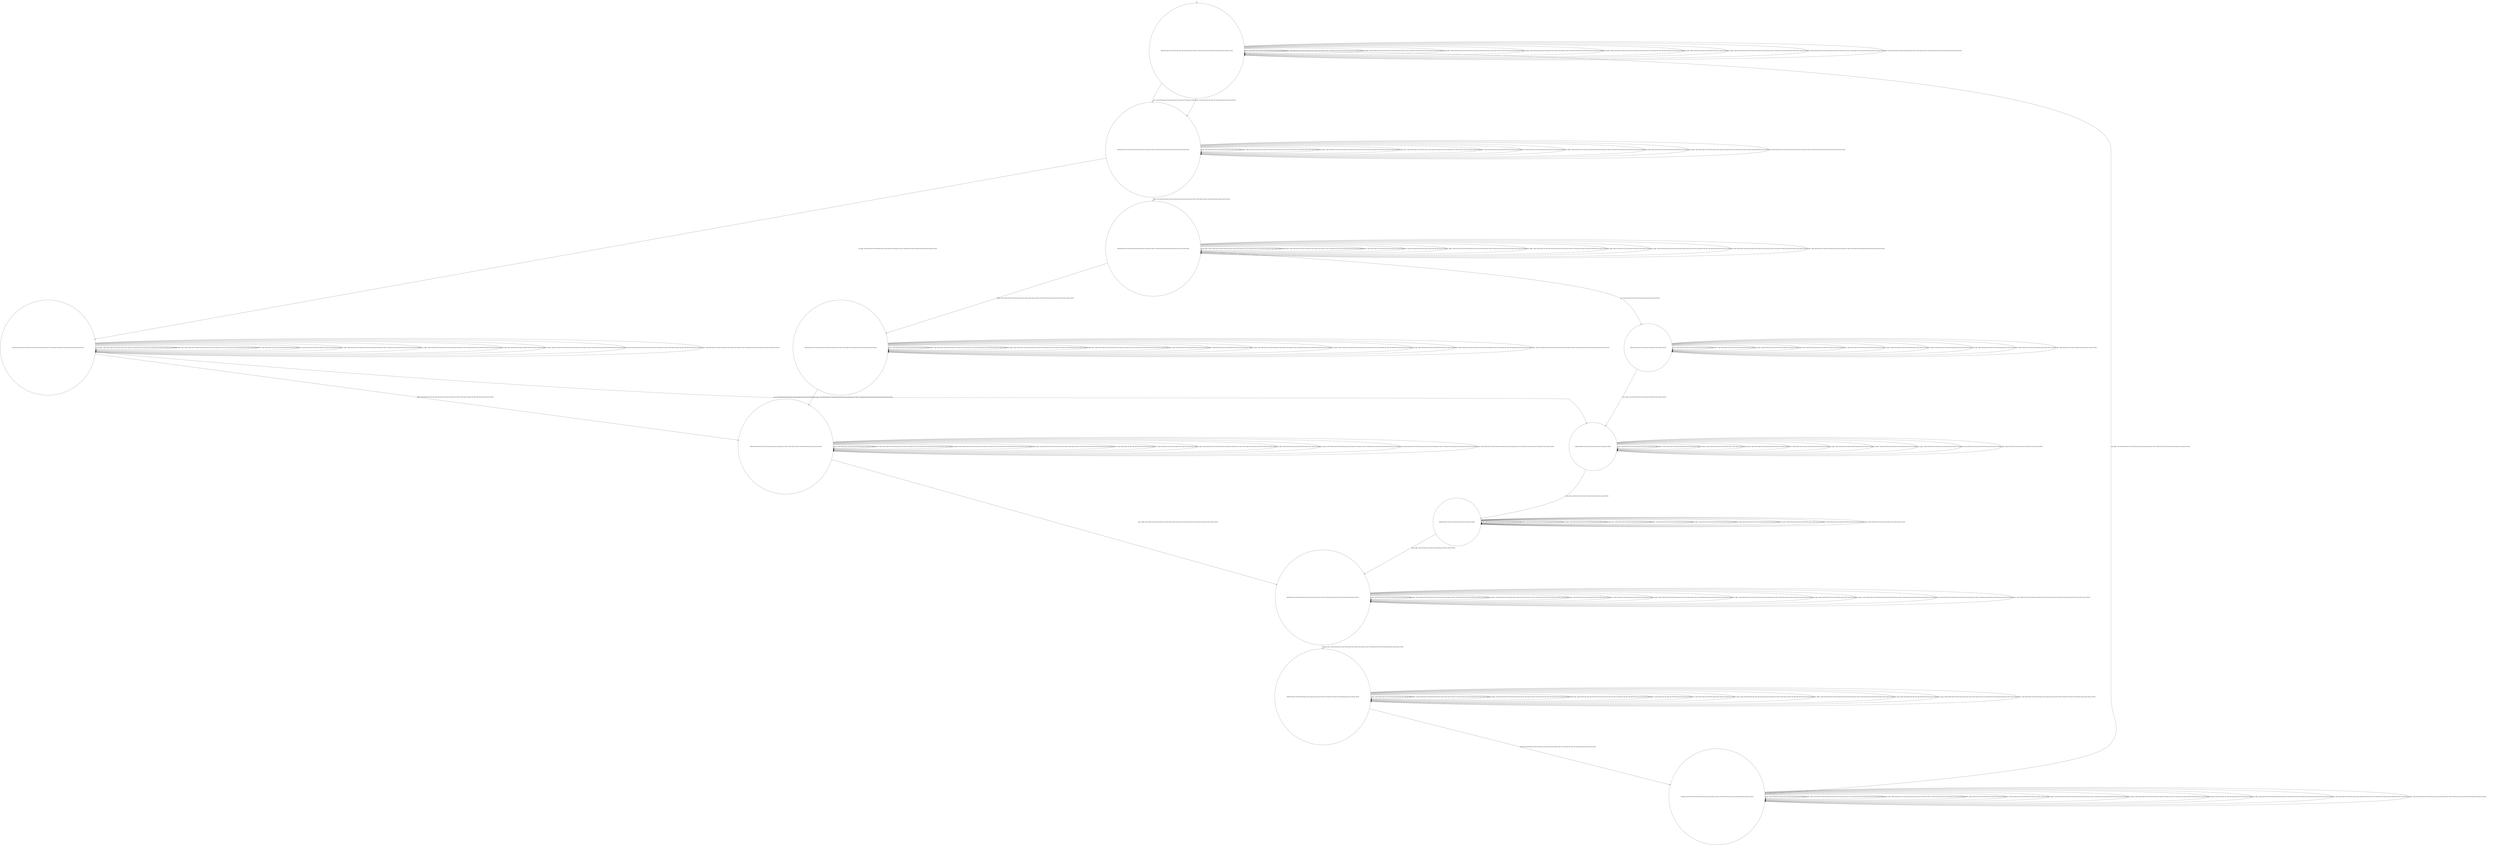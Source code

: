 digraph g {
	edge [lblstyle="above, sloped"];
	s0 [shape="circle" label="0@[((EUR and COF and CAP and TON and not DOL and not TEA) or (EUR and COF and TON and not DOL and not TEA and not CAP))]"];
	s1 [shape="circle" label="1@[((EUR and COF and TON and not DOL and not TEA and not CAP) or (EUR and COF and CAP and TON and not DOL and not TEA))]"];
	s2 [shape="circle" label="2@[((EUR and COF and TON and not DOL and not TEA and not CAP) or (EUR and COF and CAP and TON and not DOL and not TEA))]"];
	s3 [shape="circle" label="3@[((EUR and COF and TON and not DOL and not TEA and not CAP) or (EUR and COF and CAP and TON and not DOL and not TEA))]"];
	s4 [shape="circle" label="4@[((EUR and COF and CAP and TON and not DOL and not TEA))]"];
	s5 [shape="circle" label="5@[((EUR and COF and TON and not DOL and not TEA and not CAP) or (EUR and COF and CAP and TON and not DOL and not TEA))]"];
	s6 [shape="circle" label="6@[((EUR and COF and CAP and TON and not DOL and not TEA))]"];
	s7 [shape="circle" label="7@[((EUR and COF and TON and not DOL and not TEA and not CAP) or (EUR and COF and CAP and TON and not DOL and not TEA))]"];
	s8 [shape="circle" label="8@[((EUR and COF and TON and not DOL and not TEA and not CAP) or (EUR and COF and CAP and TON and not DOL and not TEA))]"];
	s9 [shape="circle" label="9@[((EUR and COF and CAP and TON and not DOL and not TEA))]"];
	s10 [shape="circle" label="10@[((EUR and COF and TON and not DOL and not TEA and not CAP) or (EUR and COF and CAP and TON and not DOL and not TEA))]"];
	s11 [shape="circle" label="11@[((EUR and COF and TON and not DOL and not TEA and not CAP) or (EUR and COF and CAP and TON and not DOL and not TEA))]"];
	s0 -> s0 [label="cap / nok() [((EUR and COF and CAP and TON and not DOL and not TEA))]"];
	s0 -> s0 [label="coffee / nok() [((EUR and COF and TON and not DOL and not TEA and not CAP) or (EUR and COF and CAP and TON and not DOL and not TEA))]"];
	s0 -> s0 [label="cup_taken / nok() [((EUR and COF and TON and not DOL and not TEA and not CAP) or (EUR and COF and CAP and TON and not DOL and not TEA))]"];
	s0 -> s0 [label="display_done / nok() [((EUR and COF and TON and not DOL and not TEA and not CAP) or (EUR and COF and CAP and TON and not DOL and not TEA))]"];
	s0 -> s1 [label="dollar / ok() [((EUR and COF and CAP and TON and not DOL and not TEA))]"];
	s0 -> s1 [label="euro / ok() [((EUR and COF and TON and not DOL and not TEA and not CAP))]"];
	s0 -> s0 [label="no_sugar / nok() [((EUR and COF and TON and not DOL and not TEA and not CAP) or (EUR and COF and CAP and TON and not DOL and not TEA))]"];
	s0 -> s0 [label="pour_coffee / nok() [((EUR and COF and TON and not DOL and not TEA and not CAP) or (EUR and COF and CAP and TON and not DOL and not TEA))]"];
	s0 -> s0 [label="pour_milk / nok() [((EUR and COF and CAP and TON and not DOL and not TEA))]"];
	s0 -> s0 [label="pour_sugar / nok() [((EUR and COF and TON and not DOL and not TEA and not CAP) or (EUR and COF and CAP and TON and not DOL and not TEA))]"];
	s0 -> s0 [label="ring / nok() [((EUR and COF and TON and not DOL and not TEA and not CAP) or (EUR and COF and CAP and TON and not DOL and not TEA))]"];
	s0 -> s0 [label="sugar / nok() [((EUR and COF and TON and not DOL and not TEA and not CAP) or (EUR and COF and CAP and TON and not DOL and not TEA))]"];
	s1 -> s1 [label="cap / nok() [((EUR and COF and CAP and TON and not DOL and not TEA))]"];
	s1 -> s1 [label="coffee / nok() [((EUR and COF and TON and not DOL and not TEA and not CAP) or (EUR and COF and CAP and TON and not DOL and not TEA))]"];
	s1 -> s1 [label="cup_taken / nok() [((EUR and COF and TON and not DOL and not TEA and not CAP) or (EUR and COF and CAP and TON and not DOL and not TEA))]"];
	s1 -> s1 [label="display_done / nok() [((EUR and COF and TON and not DOL and not TEA and not CAP) or (EUR and COF and CAP and TON and not DOL and not TEA))]"];
	s1 -> s1 [label="dollar / nok() [((EUR and COF and CAP and TON and not DOL and not TEA))]"];
	s1 -> s1 [label="euro / nok() [((EUR and COF and TON and not DOL and not TEA and not CAP))]"];
	s1 -> s2 [label="no_sugar / ok() [((EUR and COF and TON and not DOL and not TEA and not CAP) or (EUR and COF and CAP and TON and not DOL and not TEA))]"];
	s1 -> s1 [label="pour_coffee / nok() [((EUR and COF and TON and not DOL and not TEA and not CAP) or (EUR and COF and CAP and TON and not DOL and not TEA))]"];
	s1 -> s1 [label="pour_milk / nok() [((EUR and COF and CAP and TON and not DOL and not TEA))]"];
	s1 -> s1 [label="pour_sugar / nok() [((EUR and COF and TON and not DOL and not TEA and not CAP) or (EUR and COF and CAP and TON and not DOL and not TEA))]"];
	s1 -> s1 [label="ring / nok() [((EUR and COF and TON and not DOL and not TEA and not CAP) or (EUR and COF and CAP and TON and not DOL and not TEA))]"];
	s1 -> s3 [label="sugar / ok() [((EUR and COF and TON and not DOL and not TEA and not CAP) or (EUR and COF and CAP and TON and not DOL and not TEA))]"];
	s2 -> s6 [label="cap / ok() [((EUR and COF and CAP and TON and not DOL and not TEA))]"];
	s2 -> s7 [label="coffee / ok() [((EUR and COF and TON and not DOL and not TEA and not CAP) or (EUR and COF and CAP and TON and not DOL and not TEA))]"];
	s2 -> s2 [label="cup_taken / nok() [((EUR and COF and TON and not DOL and not TEA and not CAP) or (EUR and COF and CAP and TON and not DOL and not TEA))]"];
	s2 -> s2 [label="display_done / nok() [((EUR and COF and TON and not DOL and not TEA and not CAP) or (EUR and COF and CAP and TON and not DOL and not TEA))]"];
	s2 -> s2 [label="dollar / nok() [((EUR and COF and CAP and TON and not DOL and not TEA))]"];
	s2 -> s2 [label="euro / nok() [((EUR and COF and TON and not DOL and not TEA and not CAP))]"];
	s2 -> s2 [label="no_sugar / nok() [((EUR and COF and TON and not DOL and not TEA and not CAP) or (EUR and COF and CAP and TON and not DOL and not TEA))]"];
	s2 -> s2 [label="pour_coffee / nok() [((EUR and COF and TON and not DOL and not TEA and not CAP) or (EUR and COF and CAP and TON and not DOL and not TEA))]"];
	s2 -> s2 [label="pour_milk / nok() [((EUR and COF and CAP and TON and not DOL and not TEA))]"];
	s2 -> s2 [label="pour_sugar / nok() [((EUR and COF and TON and not DOL and not TEA and not CAP) or (EUR and COF and CAP and TON and not DOL and not TEA))]"];
	s2 -> s2 [label="ring / nok() [((EUR and COF and TON and not DOL and not TEA and not CAP) or (EUR and COF and CAP and TON and not DOL and not TEA))]"];
	s2 -> s2 [label="sugar / void() [((EUR and COF and TON and not DOL and not TEA and not CAP) or (EUR and COF and CAP and TON and not DOL and not TEA))]"];
	s3 -> s4 [label="cap / ok() [((EUR and COF and CAP and TON and not DOL and not TEA))]"];
	s3 -> s5 [label="coffee / ok() [((EUR and COF and TON and not DOL and not TEA and not CAP) or (EUR and COF and CAP and TON and not DOL and not TEA))]"];
	s3 -> s3 [label="cup_taken / nok() [((EUR and COF and TON and not DOL and not TEA and not CAP) or (EUR and COF and CAP and TON and not DOL and not TEA))]"];
	s3 -> s3 [label="display_done / nok() [((EUR and COF and TON and not DOL and not TEA and not CAP) or (EUR and COF and CAP and TON and not DOL and not TEA))]"];
	s3 -> s3 [label="dollar / nok() [((EUR and COF and CAP and TON and not DOL and not TEA))]"];
	s3 -> s3 [label="euro / nok() [((EUR and COF and TON and not DOL and not TEA and not CAP))]"];
	s3 -> s3 [label="no_sugar / void() [((EUR and COF and TON and not DOL and not TEA and not CAP) or (EUR and COF and CAP and TON and not DOL and not TEA))]"];
	s3 -> s3 [label="pour_coffee / nok() [((EUR and COF and TON and not DOL and not TEA and not CAP) or (EUR and COF and CAP and TON and not DOL and not TEA))]"];
	s3 -> s3 [label="pour_milk / nok() [((EUR and COF and CAP and TON and not DOL and not TEA))]"];
	s3 -> s3 [label="pour_sugar / nok() [((EUR and COF and TON and not DOL and not TEA and not CAP) or (EUR and COF and CAP and TON and not DOL and not TEA))]"];
	s3 -> s3 [label="ring / nok() [((EUR and COF and TON and not DOL and not TEA and not CAP) or (EUR and COF and CAP and TON and not DOL and not TEA))]"];
	s3 -> s3 [label="sugar / nok() [((EUR and COF and TON and not DOL and not TEA and not CAP) or (EUR and COF and CAP and TON and not DOL and not TEA))]"];
	s4 -> s4 [label="cap / nok() [((EUR and COF and CAP and TON and not DOL and not TEA))]"];
	s4 -> s4 [label="coffee / void() [((EUR and COF and CAP and TON and not DOL and not TEA))]"];
	s4 -> s4 [label="cup_taken / nok() [((EUR and COF and CAP and TON and not DOL and not TEA))]"];
	s4 -> s4 [label="display_done / nok() [((EUR and COF and CAP and TON and not DOL and not TEA))]"];
	s4 -> s4 [label="dollar / nok() [((EUR and COF and CAP and TON and not DOL and not TEA))]"];
	s4 -> s4 [label="no_sugar / nok() [((EUR and COF and CAP and TON and not DOL and not TEA))]"];
	s4 -> s4 [label="pour_coffee / nok() [((EUR and COF and CAP and TON and not DOL and not TEA))]"];
	s4 -> s4 [label="pour_milk / nok() [((EUR and COF and CAP and TON and not DOL and not TEA))]"];
	s4 -> s6 [label="pour_sugar / ok() [((EUR and COF and CAP and TON and not DOL and not TEA))]"];
	s4 -> s4 [label="ring / nok() [((EUR and COF and CAP and TON and not DOL and not TEA))]"];
	s4 -> s4 [label="sugar / nok() [((EUR and COF and CAP and TON and not DOL and not TEA))]"];
	s5 -> s5 [label="cap / void() [((EUR and COF and CAP and TON and not DOL and not TEA))]"];
	s5 -> s5 [label="coffee / nok() [((EUR and COF and TON and not DOL and not TEA and not CAP) or (EUR and COF and CAP and TON and not DOL and not TEA))]"];
	s5 -> s5 [label="cup_taken / nok() [((EUR and COF and TON and not DOL and not TEA and not CAP) or (EUR and COF and CAP and TON and not DOL and not TEA))]"];
	s5 -> s5 [label="display_done / nok() [((EUR and COF and TON and not DOL and not TEA and not CAP) or (EUR and COF and CAP and TON and not DOL and not TEA))]"];
	s5 -> s5 [label="dollar / nok() [((EUR and COF and CAP and TON and not DOL and not TEA))]"];
	s5 -> s5 [label="euro / nok() [((EUR and COF and TON and not DOL and not TEA and not CAP))]"];
	s5 -> s5 [label="no_sugar / nok() [((EUR and COF and TON and not DOL and not TEA and not CAP) or (EUR and COF and CAP and TON and not DOL and not TEA))]"];
	s5 -> s5 [label="pour_coffee / nok() [((EUR and COF and TON and not DOL and not TEA and not CAP) or (EUR and COF and CAP and TON and not DOL and not TEA))]"];
	s5 -> s5 [label="pour_milk / nok() [((EUR and COF and CAP and TON and not DOL and not TEA))]"];
	s5 -> s7 [label="pour_sugar / ok() [((EUR and COF and TON and not DOL and not TEA and not CAP) or (EUR and COF and CAP and TON and not DOL and not TEA))]"];
	s5 -> s5 [label="ring / nok() [((EUR and COF and TON and not DOL and not TEA and not CAP) or (EUR and COF and CAP and TON and not DOL and not TEA))]"];
	s5 -> s5 [label="sugar / nok() [((EUR and COF and TON and not DOL and not TEA and not CAP) or (EUR and COF and CAP and TON and not DOL and not TEA))]"];
	s6 -> s6 [label="cap / nok() [((EUR and COF and CAP and TON and not DOL and not TEA))]"];
	s6 -> s6 [label="coffee / void() [((EUR and COF and CAP and TON and not DOL and not TEA))]"];
	s6 -> s6 [label="cup_taken / nok() [((EUR and COF and CAP and TON and not DOL and not TEA))]"];
	s6 -> s6 [label="display_done / nok() [((EUR and COF and CAP and TON and not DOL and not TEA))]"];
	s6 -> s6 [label="dollar / nok() [((EUR and COF and CAP and TON and not DOL and not TEA))]"];
	s6 -> s6 [label="no_sugar / nok() [((EUR and COF and CAP and TON and not DOL and not TEA))]"];
	s6 -> s6 [label="pour_coffee / nok() [((EUR and COF and CAP and TON and not DOL and not TEA))]"];
	s6 -> s9 [label="pour_milk / ok() [((EUR and COF and CAP and TON and not DOL and not TEA))]"];
	s6 -> s6 [label="pour_sugar / nok() [((EUR and COF and CAP and TON and not DOL and not TEA))]"];
	s6 -> s6 [label="ring / nok() [((EUR and COF and CAP and TON and not DOL and not TEA))]"];
	s6 -> s6 [label="sugar / nok() [((EUR and COF and CAP and TON and not DOL and not TEA))]"];
	s7 -> s7 [label="cap / void() [((EUR and COF and CAP and TON and not DOL and not TEA))]"];
	s7 -> s7 [label="coffee / nok() [((EUR and COF and TON and not DOL and not TEA and not CAP) or (EUR and COF and CAP and TON and not DOL and not TEA))]"];
	s7 -> s7 [label="cup_taken / nok() [((EUR and COF and TON and not DOL and not TEA and not CAP) or (EUR and COF and CAP and TON and not DOL and not TEA))]"];
	s7 -> s7 [label="display_done / nok() [((EUR and COF and TON and not DOL and not TEA and not CAP) or (EUR and COF and CAP and TON and not DOL and not TEA))]"];
	s7 -> s7 [label="dollar / nok() [((EUR and COF and CAP and TON and not DOL and not TEA))]"];
	s7 -> s7 [label="euro / nok() [((EUR and COF and TON and not DOL and not TEA and not CAP))]"];
	s7 -> s7 [label="no_sugar / nok() [((EUR and COF and TON and not DOL and not TEA and not CAP) or (EUR and COF and CAP and TON and not DOL and not TEA))]"];
	s7 -> s8 [label="pour_coffee / ok() [((EUR and COF and TON and not DOL and not TEA and not CAP) or (EUR and COF and CAP and TON and not DOL and not TEA))]"];
	s7 -> s7 [label="pour_milk / nok() [((EUR and COF and CAP and TON and not DOL and not TEA))]"];
	s7 -> s7 [label="pour_sugar / nok() [((EUR and COF and TON and not DOL and not TEA and not CAP) or (EUR and COF and CAP and TON and not DOL and not TEA))]"];
	s7 -> s7 [label="ring / nok() [((EUR and COF and TON and not DOL and not TEA and not CAP) or (EUR and COF and CAP and TON and not DOL and not TEA))]"];
	s7 -> s7 [label="sugar / nok() [((EUR and COF and TON and not DOL and not TEA and not CAP) or (EUR and COF and CAP and TON and not DOL and not TEA))]"];
	s8 -> s8 [label="cap / nok() [((EUR and COF and CAP and TON and not DOL and not TEA))]"];
	s8 -> s8 [label="coffee / nok() [((EUR and COF and TON and not DOL and not TEA and not CAP) or (EUR and COF and CAP and TON and not DOL and not TEA))]"];
	s8 -> s8 [label="cup_taken / nok() [((EUR and COF and TON and not DOL and not TEA and not CAP) or (EUR and COF and CAP and TON and not DOL and not TEA))]"];
	s8 -> s10 [label="display_done / ok() [((EUR and COF and TON and not DOL and not TEA and not CAP) or (EUR and COF and CAP and TON and not DOL and not TEA))]"];
	s8 -> s8 [label="dollar / nok() [((EUR and COF and CAP and TON and not DOL and not TEA))]"];
	s8 -> s8 [label="euro / nok() [((EUR and COF and TON and not DOL and not TEA and not CAP))]"];
	s8 -> s8 [label="no_sugar / nok() [((EUR and COF and TON and not DOL and not TEA and not CAP) or (EUR and COF and CAP and TON and not DOL and not TEA))]"];
	s8 -> s8 [label="pour_coffee / nok() [((EUR and COF and TON and not DOL and not TEA and not CAP) or (EUR and COF and CAP and TON and not DOL and not TEA))]"];
	s8 -> s8 [label="pour_milk / nok() [((EUR and COF and CAP and TON and not DOL and not TEA))]"];
	s8 -> s8 [label="pour_sugar / nok() [((EUR and COF and TON and not DOL and not TEA and not CAP) or (EUR and COF and CAP and TON and not DOL and not TEA))]"];
	s8 -> s8 [label="ring / nok() [((EUR and COF and TON and not DOL and not TEA and not CAP) or (EUR and COF and CAP and TON and not DOL and not TEA))]"];
	s8 -> s8 [label="sugar / nok() [((EUR and COF and TON and not DOL and not TEA and not CAP) or (EUR and COF and CAP and TON and not DOL and not TEA))]"];
	s9 -> s9 [label="cap / nok() [((EUR and COF and CAP and TON and not DOL and not TEA))]"];
	s9 -> s9 [label="coffee / nok() [((EUR and COF and CAP and TON and not DOL and not TEA))]"];
	s9 -> s9 [label="cup_taken / nok() [((EUR and COF and CAP and TON and not DOL and not TEA))]"];
	s9 -> s9 [label="display_done / nok() [((EUR and COF and CAP and TON and not DOL and not TEA))]"];
	s9 -> s9 [label="dollar / nok() [((EUR and COF and CAP and TON and not DOL and not TEA))]"];
	s9 -> s9 [label="no_sugar / nok() [((EUR and COF and CAP and TON and not DOL and not TEA))]"];
	s9 -> s8 [label="pour_coffee / ok() [((EUR and COF and CAP and TON and not DOL and not TEA))]"];
	s9 -> s9 [label="pour_milk / nok() [((EUR and COF and CAP and TON and not DOL and not TEA))]"];
	s9 -> s9 [label="pour_sugar / nok() [((EUR and COF and CAP and TON and not DOL and not TEA))]"];
	s9 -> s9 [label="ring / nok() [((EUR and COF and CAP and TON and not DOL and not TEA))]"];
	s9 -> s9 [label="sugar / nok() [((EUR and COF and CAP and TON and not DOL and not TEA))]"];
	s10 -> s10 [label="cap / nok() [((EUR and COF and CAP and TON and not DOL and not TEA))]"];
	s10 -> s10 [label="coffee / nok() [((EUR and COF and TON and not DOL and not TEA and not CAP) or (EUR and COF and CAP and TON and not DOL and not TEA))]"];
	s10 -> s10 [label="cup_taken / nok() [((EUR and COF and TON and not DOL and not TEA and not CAP) or (EUR and COF and CAP and TON and not DOL and not TEA))]"];
	s10 -> s10 [label="display_done / nok() [((EUR and COF and TON and not DOL and not TEA and not CAP) or (EUR and COF and CAP and TON and not DOL and not TEA))]"];
	s10 -> s10 [label="dollar / nok() [((EUR and COF and CAP and TON and not DOL and not TEA))]"];
	s10 -> s10 [label="euro / nok() [((EUR and COF and TON and not DOL and not TEA and not CAP))]"];
	s10 -> s10 [label="no_sugar / nok() [((EUR and COF and TON and not DOL and not TEA and not CAP) or (EUR and COF and CAP and TON and not DOL and not TEA))]"];
	s10 -> s10 [label="pour_coffee / nok() [((EUR and COF and TON and not DOL and not TEA and not CAP) or (EUR and COF and CAP and TON and not DOL and not TEA))]"];
	s10 -> s10 [label="pour_milk / nok() [((EUR and COF and CAP and TON and not DOL and not TEA))]"];
	s10 -> s10 [label="pour_sugar / nok() [((EUR and COF and TON and not DOL and not TEA and not CAP) or (EUR and COF and CAP and TON and not DOL and not TEA))]"];
	s10 -> s11 [label="ring / ok() [((EUR and COF and TON and not DOL and not TEA and not CAP) or (EUR and COF and CAP and TON and not DOL and not TEA))]"];
	s10 -> s10 [label="sugar / nok() [((EUR and COF and TON and not DOL and not TEA and not CAP) or (EUR and COF and CAP and TON and not DOL and not TEA))]"];
	s11 -> s11 [label="cap / nok() [((EUR and COF and CAP and TON and not DOL and not TEA))]"];
	s11 -> s11 [label="coffee / nok() [((EUR and COF and TON and not DOL and not TEA and not CAP) or (EUR and COF and CAP and TON and not DOL and not TEA))]"];
	s11 -> s0 [label="cup_taken / ok() [((EUR and COF and TON and not DOL and not TEA and not CAP) or (EUR and COF and CAP and TON and not DOL and not TEA))]"];
	s11 -> s11 [label="display_done / nok() [((EUR and COF and TON and not DOL and not TEA and not CAP) or (EUR and COF and CAP and TON and not DOL and not TEA))]"];
	s11 -> s11 [label="dollar / nok() [((EUR and COF and CAP and TON and not DOL and not TEA))]"];
	s11 -> s11 [label="euro / nok() [((EUR and COF and TON and not DOL and not TEA and not CAP))]"];
	s11 -> s11 [label="no_sugar / nok() [((EUR and COF and TON and not DOL and not TEA and not CAP) or (EUR and COF and CAP and TON and not DOL and not TEA))]"];
	s11 -> s11 [label="pour_coffee / nok() [((EUR and COF and TON and not DOL and not TEA and not CAP) or (EUR and COF and CAP and TON and not DOL and not TEA))]"];
	s11 -> s11 [label="pour_milk / nok() [((EUR and COF and CAP and TON and not DOL and not TEA))]"];
	s11 -> s11 [label="pour_sugar / nok() [((EUR and COF and TON and not DOL and not TEA and not CAP) or (EUR and COF and CAP and TON and not DOL and not TEA))]"];
	s11 -> s11 [label="ring / nok() [((EUR and COF and TON and not DOL and not TEA and not CAP) or (EUR and COF and CAP and TON and not DOL and not TEA))]"];
	s11 -> s11 [label="sugar / nok() [((EUR and COF and TON and not DOL and not TEA and not CAP) or (EUR and COF and CAP and TON and not DOL and not TEA))]"];
	__start0 [label="" shape="none" width="0" height="0"];
	__start0 -> s0;
}
